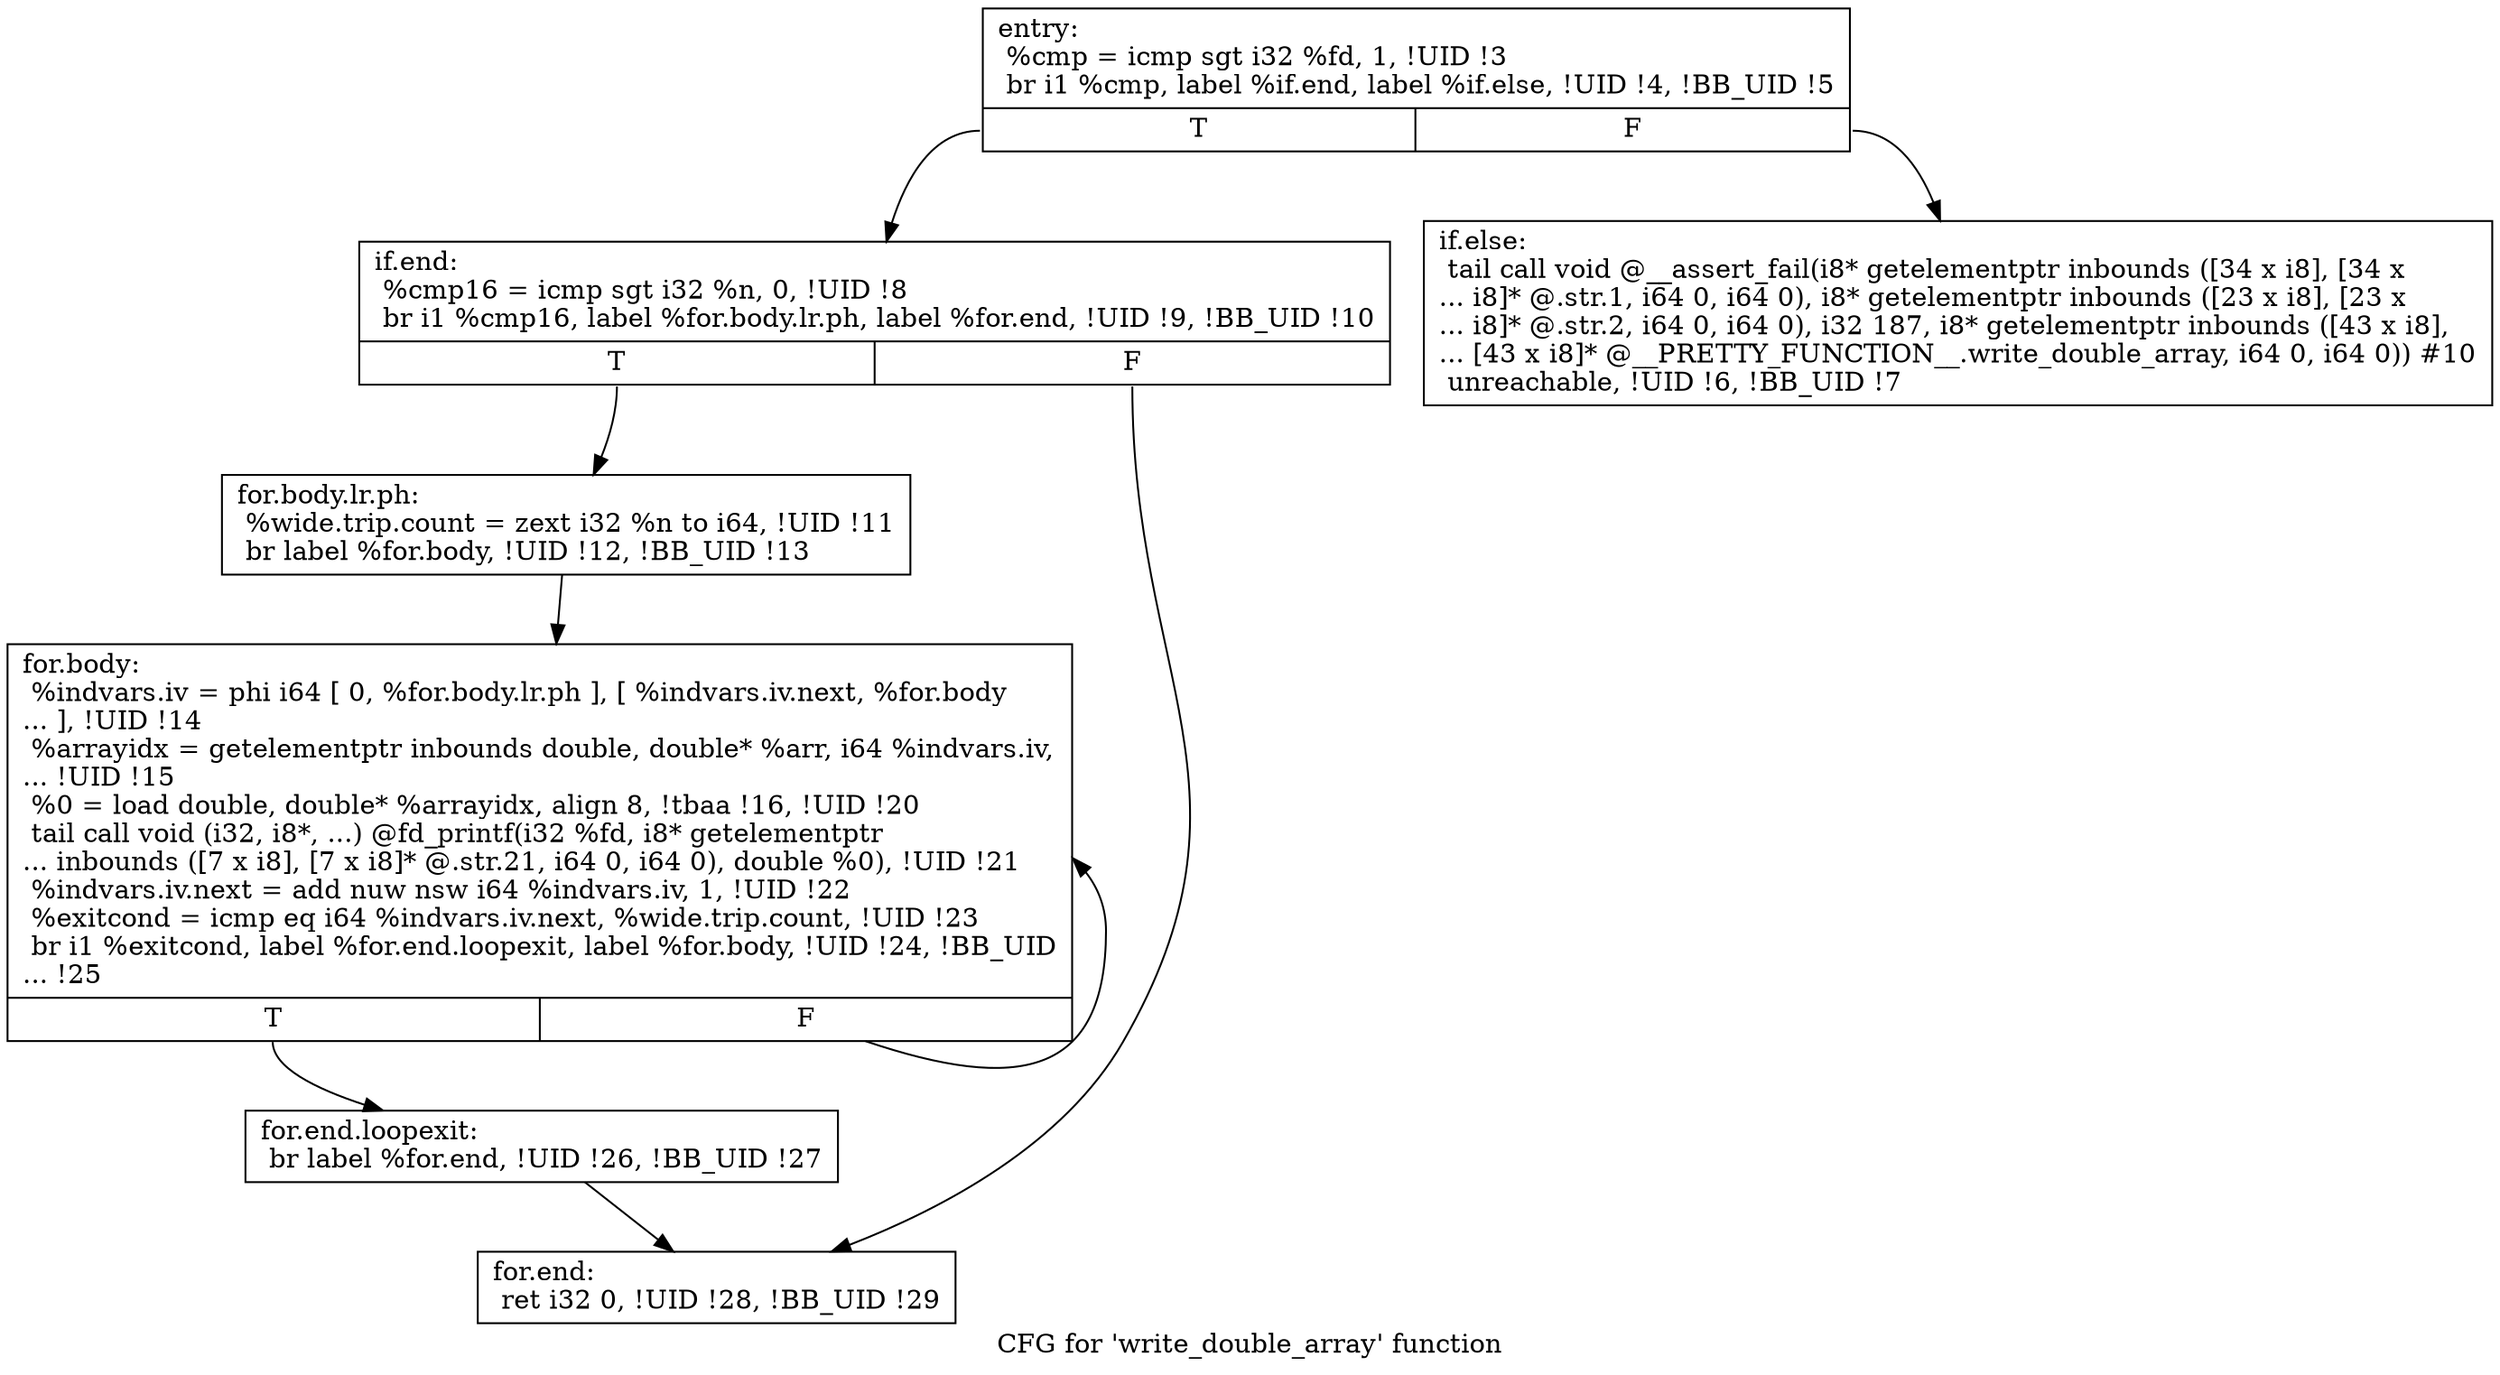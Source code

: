 digraph "CFG for 'write_double_array' function" {
	label="CFG for 'write_double_array' function";

	Node0x55f0144aff40 [shape=record,label="{entry:\l  %cmp = icmp sgt i32 %fd, 1, !UID !3\l  br i1 %cmp, label %if.end, label %if.else, !UID !4, !BB_UID !5\l|{<s0>T|<s1>F}}"];
	Node0x55f0144aff40:s0 -> Node0x55f0144b0510;
	Node0x55f0144aff40:s1 -> Node0x55f0144b04c0;
	Node0x55f0144b04c0 [shape=record,label="{if.else:                                          \l  tail call void @__assert_fail(i8* getelementptr inbounds ([34 x i8], [34 x\l... i8]* @.str.1, i64 0, i64 0), i8* getelementptr inbounds ([23 x i8], [23 x\l... i8]* @.str.2, i64 0, i64 0), i32 187, i8* getelementptr inbounds ([43 x i8],\l... [43 x i8]* @__PRETTY_FUNCTION__.write_double_array, i64 0, i64 0)) #10\l  unreachable, !UID !6, !BB_UID !7\l}"];
	Node0x55f0144b0510 [shape=record,label="{if.end:                                           \l  %cmp16 = icmp sgt i32 %n, 0, !UID !8\l  br i1 %cmp16, label %for.body.lr.ph, label %for.end, !UID !9, !BB_UID !10\l|{<s0>T|<s1>F}}"];
	Node0x55f0144b0510:s0 -> Node0x55f0144b0560;
	Node0x55f0144b0510:s1 -> Node0x55f0144b0650;
	Node0x55f0144b0560 [shape=record,label="{for.body.lr.ph:                                   \l  %wide.trip.count = zext i32 %n to i64, !UID !11\l  br label %for.body, !UID !12, !BB_UID !13\l}"];
	Node0x55f0144b0560 -> Node0x55f0144b05b0;
	Node0x55f0144b05b0 [shape=record,label="{for.body:                                         \l  %indvars.iv = phi i64 [ 0, %for.body.lr.ph ], [ %indvars.iv.next, %for.body\l... ], !UID !14\l  %arrayidx = getelementptr inbounds double, double* %arr, i64 %indvars.iv,\l... !UID !15\l  %0 = load double, double* %arrayidx, align 8, !tbaa !16, !UID !20\l  tail call void (i32, i8*, ...) @fd_printf(i32 %fd, i8* getelementptr\l... inbounds ([7 x i8], [7 x i8]* @.str.21, i64 0, i64 0), double %0), !UID !21\l  %indvars.iv.next = add nuw nsw i64 %indvars.iv, 1, !UID !22\l  %exitcond = icmp eq i64 %indvars.iv.next, %wide.trip.count, !UID !23\l  br i1 %exitcond, label %for.end.loopexit, label %for.body, !UID !24, !BB_UID\l... !25\l|{<s0>T|<s1>F}}"];
	Node0x55f0144b05b0:s0 -> Node0x55f0144b0600;
	Node0x55f0144b05b0:s1 -> Node0x55f0144b05b0;
	Node0x55f0144b0600 [shape=record,label="{for.end.loopexit:                                 \l  br label %for.end, !UID !26, !BB_UID !27\l}"];
	Node0x55f0144b0600 -> Node0x55f0144b0650;
	Node0x55f0144b0650 [shape=record,label="{for.end:                                          \l  ret i32 0, !UID !28, !BB_UID !29\l}"];
}
